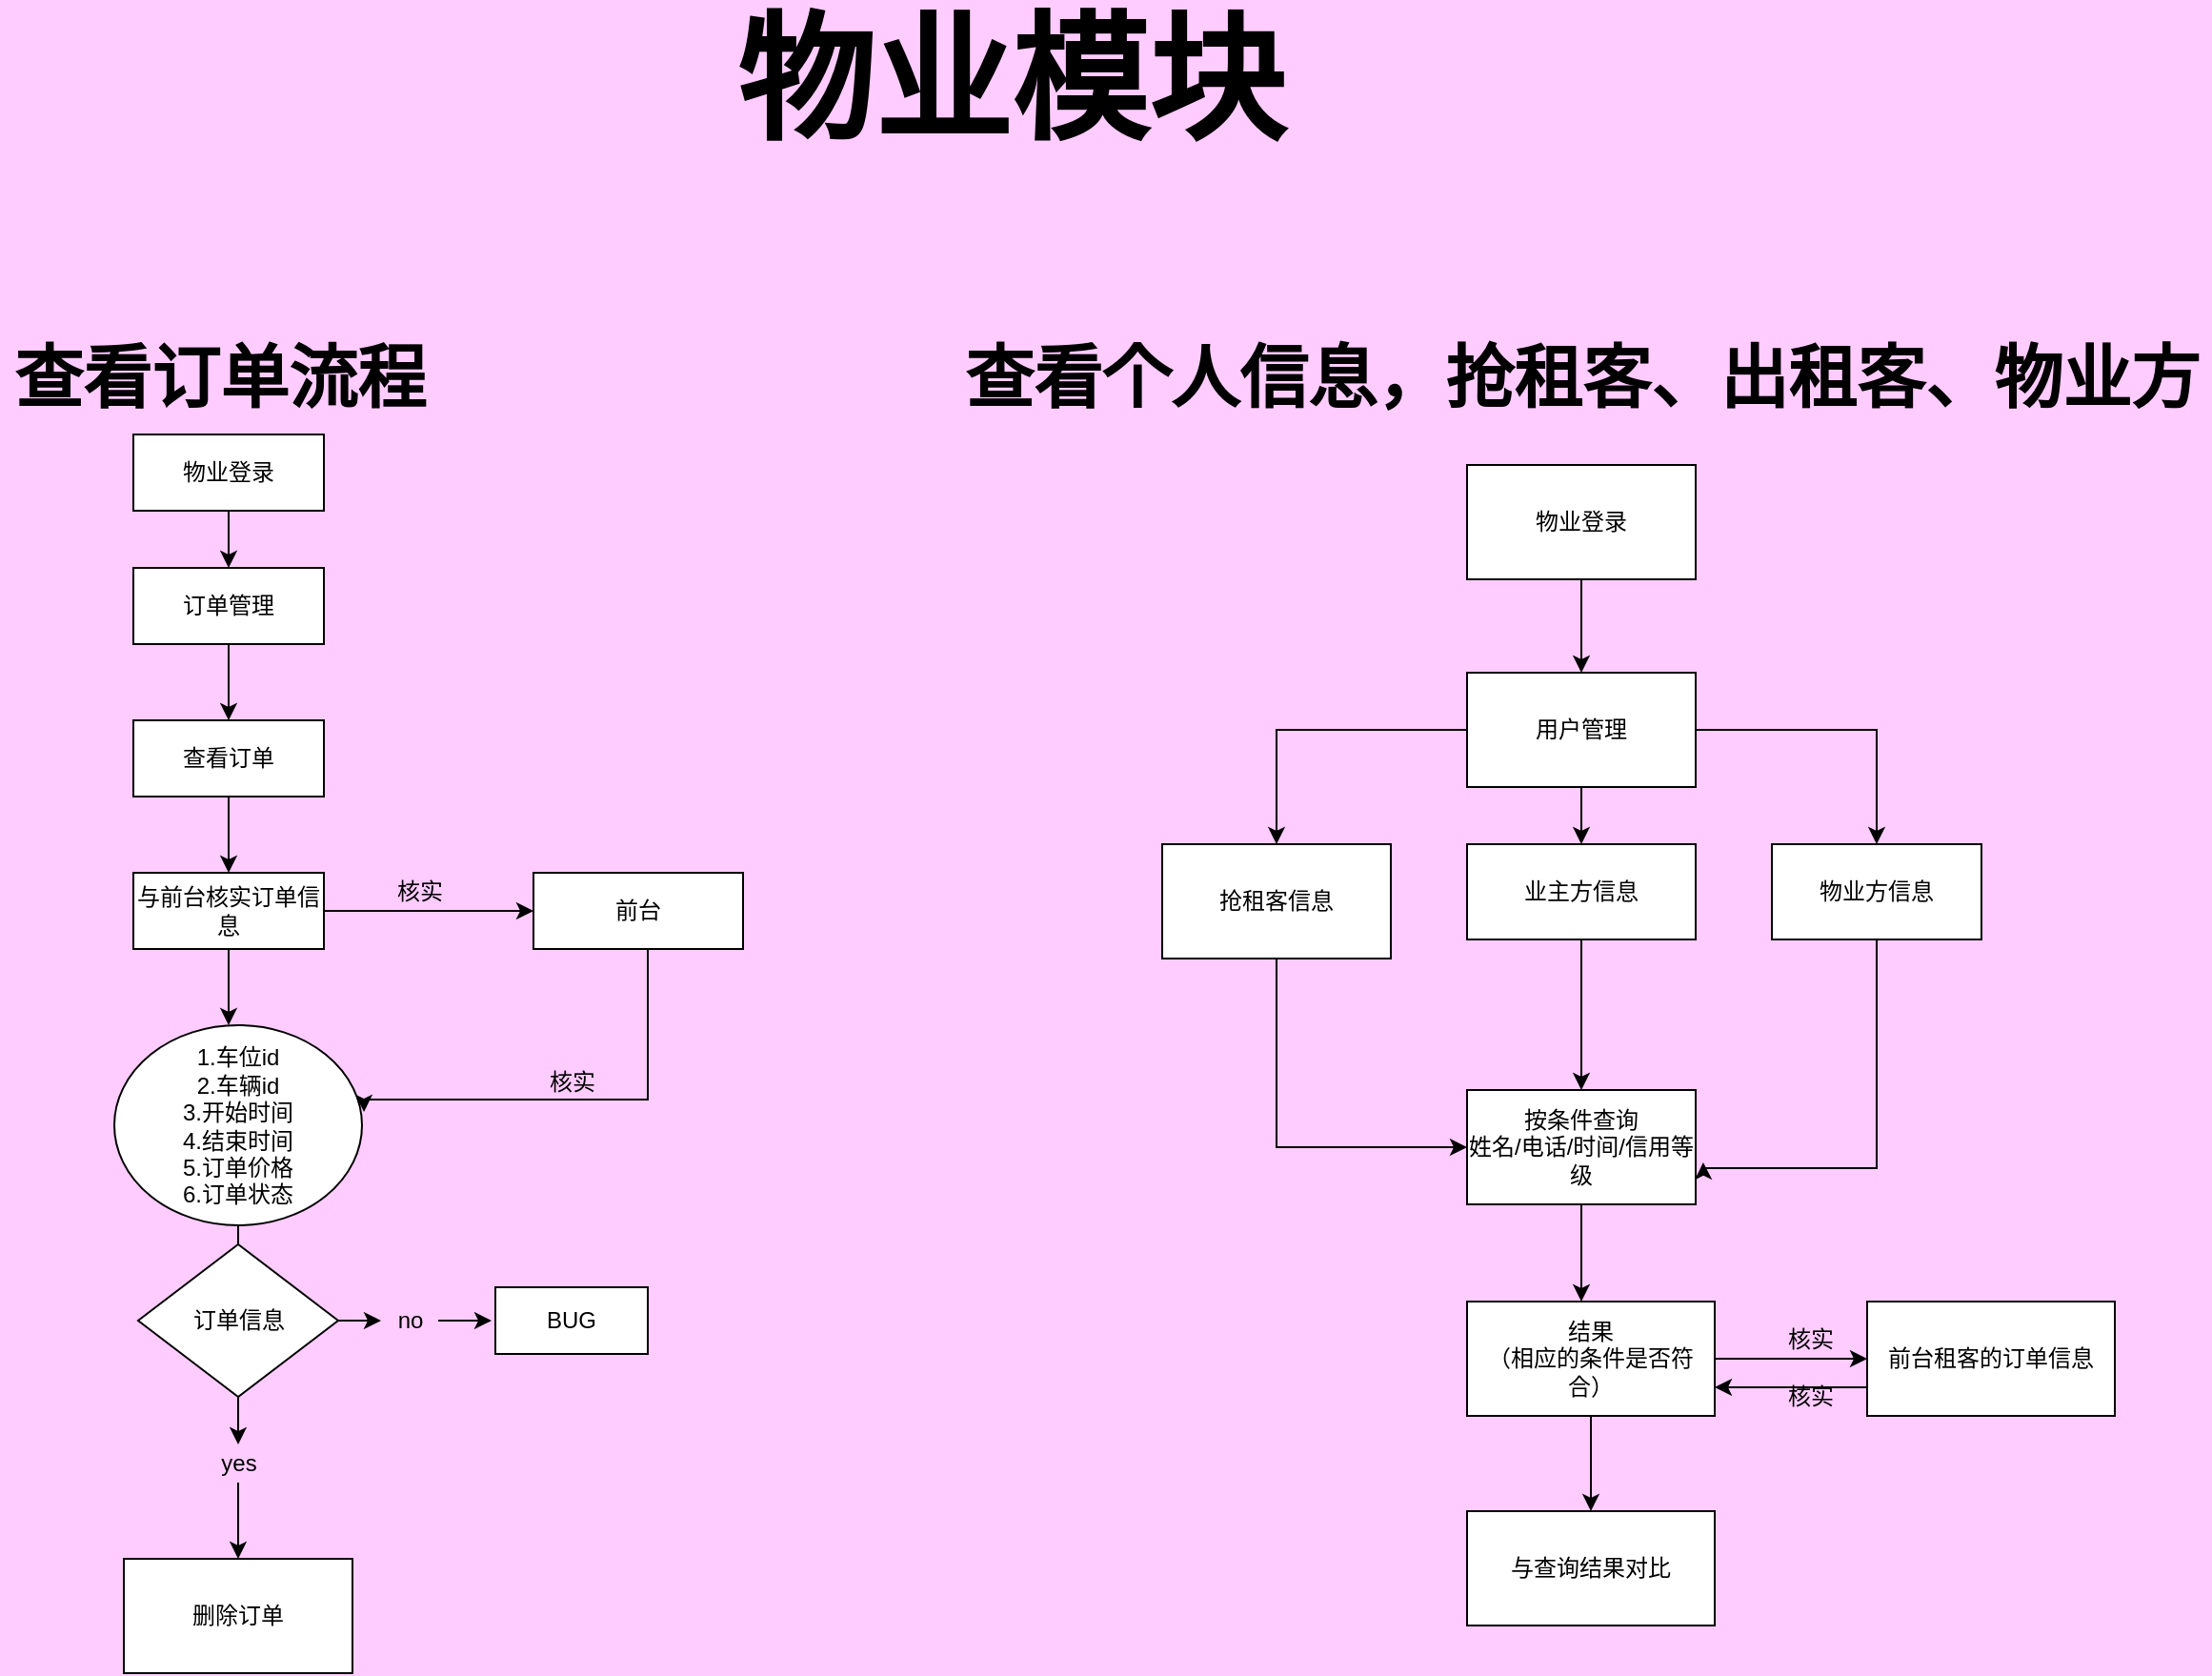 <mxfile version="12.9.3" type="device"><diagram id="C5RBs43oDa-KdzZeNtuy" name="Page-1"><mxGraphModel dx="2377" dy="2041" grid="1" gridSize="10" guides="1" tooltips="1" connect="1" arrows="1" fold="1" page="1" pageScale="1" pageWidth="827" pageHeight="1169" background="#FFCCFF" math="0" shadow="0"><root><mxCell id="WIyWlLk6GJQsqaUBKTNV-0"/><mxCell id="WIyWlLk6GJQsqaUBKTNV-1" parent="WIyWlLk6GJQsqaUBKTNV-0"/><mxCell id="J7sKvCSCAPlLbi7JGkqh-23" value="&lt;font style=&quot;font-size: 72px&quot;&gt;&lt;b&gt;物业模块&lt;/b&gt;&lt;/font&gt;" style="text;html=1;align=center;verticalAlign=middle;resizable=0;points=[];autosize=1;" parent="WIyWlLk6GJQsqaUBKTNV-1" vertex="1"><mxGeometry x="30" y="-160" width="300" height="40" as="geometry"/></mxCell><mxCell id="J7sKvCSCAPlLbi7JGkqh-24" value="&lt;font style=&quot;font-size: 36px&quot;&gt;&lt;b&gt;查看订单流程&lt;/b&gt;&lt;/font&gt;" style="text;html=1;align=center;verticalAlign=middle;resizable=0;points=[];autosize=1;" parent="WIyWlLk6GJQsqaUBKTNV-1" vertex="1"><mxGeometry x="-350" width="230" height="30" as="geometry"/></mxCell><mxCell id="J7sKvCSCAPlLbi7JGkqh-28" value="" style="edgeStyle=orthogonalEdgeStyle;rounded=0;orthogonalLoop=1;jettySize=auto;html=1;" parent="WIyWlLk6GJQsqaUBKTNV-1" source="J7sKvCSCAPlLbi7JGkqh-26" target="J7sKvCSCAPlLbi7JGkqh-27" edge="1"><mxGeometry relative="1" as="geometry"/></mxCell><mxCell id="J7sKvCSCAPlLbi7JGkqh-26" value="物业登录" style="rounded=0;whiteSpace=wrap;html=1;" parent="WIyWlLk6GJQsqaUBKTNV-1" vertex="1"><mxGeometry x="-280" y="45" width="100" height="40" as="geometry"/></mxCell><mxCell id="J7sKvCSCAPlLbi7JGkqh-30" value="" style="edgeStyle=orthogonalEdgeStyle;rounded=0;orthogonalLoop=1;jettySize=auto;html=1;" parent="WIyWlLk6GJQsqaUBKTNV-1" source="J7sKvCSCAPlLbi7JGkqh-27" target="J7sKvCSCAPlLbi7JGkqh-29" edge="1"><mxGeometry relative="1" as="geometry"/></mxCell><mxCell id="J7sKvCSCAPlLbi7JGkqh-27" value="订单管理" style="rounded=0;whiteSpace=wrap;html=1;" parent="WIyWlLk6GJQsqaUBKTNV-1" vertex="1"><mxGeometry x="-280" y="115" width="100" height="40" as="geometry"/></mxCell><mxCell id="J7sKvCSCAPlLbi7JGkqh-32" value="" style="edgeStyle=orthogonalEdgeStyle;rounded=0;orthogonalLoop=1;jettySize=auto;html=1;" parent="WIyWlLk6GJQsqaUBKTNV-1" source="J7sKvCSCAPlLbi7JGkqh-29" target="J7sKvCSCAPlLbi7JGkqh-31" edge="1"><mxGeometry relative="1" as="geometry"/></mxCell><mxCell id="J7sKvCSCAPlLbi7JGkqh-29" value="查看订单" style="rounded=0;whiteSpace=wrap;html=1;" parent="WIyWlLk6GJQsqaUBKTNV-1" vertex="1"><mxGeometry x="-280" y="195" width="100" height="40" as="geometry"/></mxCell><mxCell id="J7sKvCSCAPlLbi7JGkqh-34" value="" style="edgeStyle=orthogonalEdgeStyle;rounded=0;orthogonalLoop=1;jettySize=auto;html=1;" parent="WIyWlLk6GJQsqaUBKTNV-1" source="J7sKvCSCAPlLbi7JGkqh-31" edge="1"><mxGeometry relative="1" as="geometry"><mxPoint x="-230" y="355" as="targetPoint"/></mxGeometry></mxCell><mxCell id="J7sKvCSCAPlLbi7JGkqh-38" style="edgeStyle=orthogonalEdgeStyle;rounded=0;orthogonalLoop=1;jettySize=auto;html=1;entryX=0;entryY=0.5;entryDx=0;entryDy=0;" parent="WIyWlLk6GJQsqaUBKTNV-1" source="J7sKvCSCAPlLbi7JGkqh-31" target="J7sKvCSCAPlLbi7JGkqh-36" edge="1"><mxGeometry relative="1" as="geometry"/></mxCell><mxCell id="J7sKvCSCAPlLbi7JGkqh-31" value="与前台核实订单信息" style="rounded=0;whiteSpace=wrap;html=1;" parent="WIyWlLk6GJQsqaUBKTNV-1" vertex="1"><mxGeometry x="-280" y="275" width="100" height="40" as="geometry"/></mxCell><mxCell id="J7sKvCSCAPlLbi7JGkqh-42" value="" style="edgeStyle=orthogonalEdgeStyle;rounded=0;orthogonalLoop=1;jettySize=auto;html=1;" parent="WIyWlLk6GJQsqaUBKTNV-1" source="J7sKvCSCAPlLbi7JGkqh-35" edge="1"><mxGeometry relative="1" as="geometry"><mxPoint x="-225" y="475" as="targetPoint"/></mxGeometry></mxCell><mxCell id="J7sKvCSCAPlLbi7JGkqh-35" value="&lt;span style=&quot;white-space: normal&quot;&gt;1.车位id&lt;/span&gt;&lt;br style=&quot;white-space: normal&quot;&gt;&lt;span style=&quot;white-space: normal&quot;&gt;2.车辆id&lt;/span&gt;&lt;br style=&quot;white-space: normal&quot;&gt;&lt;span style=&quot;white-space: normal&quot;&gt;3.开始时间&lt;/span&gt;&lt;br style=&quot;white-space: normal&quot;&gt;&lt;span style=&quot;white-space: normal&quot;&gt;4.结束时间&lt;/span&gt;&lt;br style=&quot;white-space: normal&quot;&gt;&lt;span style=&quot;white-space: normal&quot;&gt;5.订单价格&lt;/span&gt;&lt;br style=&quot;white-space: normal&quot;&gt;&lt;span style=&quot;white-space: normal&quot;&gt;6.订单状态&lt;/span&gt;" style="ellipse;whiteSpace=wrap;html=1;" parent="WIyWlLk6GJQsqaUBKTNV-1" vertex="1"><mxGeometry x="-290" y="355" width="130" height="105" as="geometry"/></mxCell><mxCell id="J7sKvCSCAPlLbi7JGkqh-37" style="edgeStyle=orthogonalEdgeStyle;rounded=0;orthogonalLoop=1;jettySize=auto;html=1;entryX=1.008;entryY=0.433;entryDx=0;entryDy=0;entryPerimeter=0;" parent="WIyWlLk6GJQsqaUBKTNV-1" source="J7sKvCSCAPlLbi7JGkqh-36" target="J7sKvCSCAPlLbi7JGkqh-35" edge="1"><mxGeometry relative="1" as="geometry"><Array as="points"><mxPoint x="-10" y="394"/></Array></mxGeometry></mxCell><mxCell id="J7sKvCSCAPlLbi7JGkqh-36" value="前台" style="rounded=0;whiteSpace=wrap;html=1;" parent="WIyWlLk6GJQsqaUBKTNV-1" vertex="1"><mxGeometry x="-70" y="275" width="110" height="40" as="geometry"/></mxCell><mxCell id="J7sKvCSCAPlLbi7JGkqh-39" value="核实" style="text;html=1;align=center;verticalAlign=middle;resizable=0;points=[];autosize=1;" parent="WIyWlLk6GJQsqaUBKTNV-1" vertex="1"><mxGeometry x="-150" y="275" width="40" height="20" as="geometry"/></mxCell><mxCell id="J7sKvCSCAPlLbi7JGkqh-40" value="核实" style="text;html=1;align=center;verticalAlign=middle;resizable=0;points=[];autosize=1;" parent="WIyWlLk6GJQsqaUBKTNV-1" vertex="1"><mxGeometry x="-70" y="375" width="40" height="20" as="geometry"/></mxCell><mxCell id="J7sKvCSCAPlLbi7JGkqh-44" value="" style="edgeStyle=orthogonalEdgeStyle;rounded=0;orthogonalLoop=1;jettySize=auto;html=1;" parent="WIyWlLk6GJQsqaUBKTNV-1" source="J7sKvCSCAPlLbi7JGkqh-46" edge="1"><mxGeometry relative="1" as="geometry"><mxPoint x="-225" y="635" as="targetPoint"/></mxGeometry></mxCell><mxCell id="J7sKvCSCAPlLbi7JGkqh-48" value="" style="edgeStyle=orthogonalEdgeStyle;rounded=0;orthogonalLoop=1;jettySize=auto;html=1;" parent="WIyWlLk6GJQsqaUBKTNV-1" source="J7sKvCSCAPlLbi7JGkqh-50" edge="1"><mxGeometry relative="1" as="geometry"><mxPoint x="-92" y="510" as="targetPoint"/></mxGeometry></mxCell><mxCell id="J7sKvCSCAPlLbi7JGkqh-41" value="订单信息" style="rhombus;whiteSpace=wrap;html=1;" parent="WIyWlLk6GJQsqaUBKTNV-1" vertex="1"><mxGeometry x="-277.5" y="470" width="105" height="80" as="geometry"/></mxCell><mxCell id="J7sKvCSCAPlLbi7JGkqh-45" value="删除订单" style="rounded=0;whiteSpace=wrap;html=1;" parent="WIyWlLk6GJQsqaUBKTNV-1" vertex="1"><mxGeometry x="-285" y="635" width="120" height="60" as="geometry"/></mxCell><mxCell id="J7sKvCSCAPlLbi7JGkqh-49" value="BUG" style="rounded=0;whiteSpace=wrap;html=1;" parent="WIyWlLk6GJQsqaUBKTNV-1" vertex="1"><mxGeometry x="-90" y="492.5" width="80" height="35" as="geometry"/></mxCell><mxCell id="J7sKvCSCAPlLbi7JGkqh-50" value="no" style="text;html=1;align=center;verticalAlign=middle;resizable=0;points=[];autosize=1;" parent="WIyWlLk6GJQsqaUBKTNV-1" vertex="1"><mxGeometry x="-150" y="500" width="30" height="20" as="geometry"/></mxCell><mxCell id="J7sKvCSCAPlLbi7JGkqh-52" value="" style="edgeStyle=orthogonalEdgeStyle;rounded=0;orthogonalLoop=1;jettySize=auto;html=1;" parent="WIyWlLk6GJQsqaUBKTNV-1" source="J7sKvCSCAPlLbi7JGkqh-41" target="J7sKvCSCAPlLbi7JGkqh-50" edge="1"><mxGeometry relative="1" as="geometry"><mxPoint x="-172.5" y="510" as="sourcePoint"/><mxPoint x="-92" y="510" as="targetPoint"/></mxGeometry></mxCell><mxCell id="J7sKvCSCAPlLbi7JGkqh-46" value="yes" style="text;html=1;align=center;verticalAlign=middle;resizable=0;points=[];autosize=1;" parent="WIyWlLk6GJQsqaUBKTNV-1" vertex="1"><mxGeometry x="-240" y="575" width="30" height="20" as="geometry"/></mxCell><mxCell id="J7sKvCSCAPlLbi7JGkqh-53" value="" style="edgeStyle=orthogonalEdgeStyle;rounded=0;orthogonalLoop=1;jettySize=auto;html=1;" parent="WIyWlLk6GJQsqaUBKTNV-1" source="J7sKvCSCAPlLbi7JGkqh-41" target="J7sKvCSCAPlLbi7JGkqh-46" edge="1"><mxGeometry relative="1" as="geometry"><mxPoint x="-225" y="550" as="sourcePoint"/><mxPoint x="-225" y="635" as="targetPoint"/></mxGeometry></mxCell><mxCell id="J7sKvCSCAPlLbi7JGkqh-83" value="&lt;span style=&quot;color: rgba(0 , 0 , 0 , 0) ; font-family: monospace ; font-size: 0px&quot;&gt;%3CmxGraphModel%3E%3Croot%3E%3CmxCell%20id%3D%220%22%2F%3E%3CmxCell%20id%3D%221%22%20parent%3D%220%22%2F%3E%3CmxCell%20id%3D%222%22%20value%3D%22%E6%9F%A5%E7%9C%8B%E8%AE%A2%E5%8D%95%E6%B5%81%E7%A8%8B%22%20style%3D%22text%3Bhtml%3D1%3Balign%3Dcenter%3BverticalAlign%3Dmiddle%3Bresizable%3D0%3Bpoints%3D%5B%5D%3Bautosize%3D1%3B%22%20vertex%3D%221%22%20parent%3D%221%22%3E%3CmxGeometry%20x%3D%22-190%22%20y%3D%2250%22%20width%3D%2290%22%20height%3D%2220%22%20as%3D%22geometry%22%2F%3E%3C%2FmxCell%3E%3CmxCell%20id%3D%223%22%20value%3D%22%E7%89%A9%E4%B8%9A%E7%99%BB%E5%BD%95%22%20style%3D%22rounded%3D0%3BwhiteSpace%3Dwrap%3Bhtml%3D1%3B%22%20vertex%3D%221%22%20parent%3D%221%22%3E%3CmxGeometry%20x%3D%22-190%22%20y%3D%2290%22%20width%3D%22100%22%20height%3D%2240%22%20as%3D%22geometry%22%2F%3E%3C%2FmxCell%3E%3CmxCell%20id%3D%224%22%20value%3D%22%E8%AE%A2%E5%8D%95%E7%AE%A1%E7%90%86%22%20style%3D%22rounded%3D0%3BwhiteSpace%3Dwrap%3Bhtml%3D1%3B%22%20vertex%3D%221%22%20parent%3D%221%22%3E%3CmxGeometry%20x%3D%22-190%22%20y%3D%22160%22%20width%3D%22100%22%20height%3D%2240%22%20as%3D%22geometry%22%2F%3E%3C%2FmxCell%3E%3CmxCell%20id%3D%225%22%20value%3D%22%E6%9F%A5%E7%9C%8B%E8%AE%A2%E5%8D%95%22%20style%3D%22rounded%3D0%3BwhiteSpace%3Dwrap%3Bhtml%3D1%3B%22%20vertex%3D%221%22%20parent%3D%221%22%3E%3CmxGeometry%20x%3D%22-190%22%20y%3D%22240%22%20width%3D%22100%22%20height%3D%2240%22%20as%3D%22geometry%22%2F%3E%3C%2FmxCell%3E%3CmxCell%20id%3D%226%22%20value%3D%22%E4%B8%8E%E5%89%8D%E5%8F%B0%E6%A0%B8%E5%AE%9E%E8%AE%A2%E5%8D%95%E4%BF%A1%E6%81%AF%22%20style%3D%22rounded%3D0%3BwhiteSpace%3Dwrap%3Bhtml%3D1%3B%22%20vertex%3D%221%22%20parent%3D%221%22%3E%3CmxGeometry%20x%3D%22-190%22%20y%3D%22320%22%20width%3D%22100%22%20height%3D%2240%22%20as%3D%22geometry%22%2F%3E%3C%2FmxCell%3E%3CmxCell%20id%3D%227%22%20value%3D%22%E5%89%8D%E5%8F%B0%22%20style%3D%22rounded%3D0%3BwhiteSpace%3Dwrap%3Bhtml%3D1%3B%22%20vertex%3D%221%22%20parent%3D%221%22%3E%3CmxGeometry%20x%3D%2280%22%20width%3D%22110%22%20height%3D%2240%22%20as%3D%22geometry%22%2F%3E%3C%2FmxCell%3E%3C%2Froot%3E%3C%2FmxGraphModel%3E&lt;/span&gt;" style="text;html=1;align=center;verticalAlign=middle;resizable=0;points=[];autosize=1;" parent="WIyWlLk6GJQsqaUBKTNV-1" vertex="1"><mxGeometry x="525" y="61" width="20" height="20" as="geometry"/></mxCell><mxCell id="J7sKvCSCAPlLbi7JGkqh-84" value="&lt;font style=&quot;font-size: 36px&quot;&gt;&lt;b&gt;查看个人信息，抢租客、出租客、物业方&lt;/b&gt;&lt;/font&gt;" style="text;html=1;align=center;verticalAlign=middle;resizable=0;points=[];autosize=1;" parent="WIyWlLk6GJQsqaUBKTNV-1" vertex="1"><mxGeometry x="150" width="660" height="30" as="geometry"/></mxCell><mxCell id="J7sKvCSCAPlLbi7JGkqh-85" value="" style="edgeStyle=orthogonalEdgeStyle;rounded=0;orthogonalLoop=1;jettySize=auto;html=1;" parent="WIyWlLk6GJQsqaUBKTNV-1" source="J7sKvCSCAPlLbi7JGkqh-86" target="J7sKvCSCAPlLbi7JGkqh-90" edge="1"><mxGeometry relative="1" as="geometry"/></mxCell><mxCell id="J7sKvCSCAPlLbi7JGkqh-86" value="物业登录" style="rounded=0;whiteSpace=wrap;html=1;" parent="WIyWlLk6GJQsqaUBKTNV-1" vertex="1"><mxGeometry x="420" y="61" width="120" height="60" as="geometry"/></mxCell><mxCell id="J7sKvCSCAPlLbi7JGkqh-87" value="" style="edgeStyle=orthogonalEdgeStyle;rounded=0;orthogonalLoop=1;jettySize=auto;html=1;" parent="WIyWlLk6GJQsqaUBKTNV-1" source="J7sKvCSCAPlLbi7JGkqh-90" target="J7sKvCSCAPlLbi7JGkqh-96" edge="1"><mxGeometry relative="1" as="geometry"/></mxCell><mxCell id="J7sKvCSCAPlLbi7JGkqh-88" value="" style="edgeStyle=orthogonalEdgeStyle;rounded=0;orthogonalLoop=1;jettySize=auto;html=1;" parent="WIyWlLk6GJQsqaUBKTNV-1" source="J7sKvCSCAPlLbi7JGkqh-90" target="J7sKvCSCAPlLbi7JGkqh-94" edge="1"><mxGeometry relative="1" as="geometry"/></mxCell><mxCell id="J7sKvCSCAPlLbi7JGkqh-89" value="" style="edgeStyle=orthogonalEdgeStyle;rounded=0;orthogonalLoop=1;jettySize=auto;html=1;" parent="WIyWlLk6GJQsqaUBKTNV-1" source="J7sKvCSCAPlLbi7JGkqh-90" target="J7sKvCSCAPlLbi7JGkqh-92" edge="1"><mxGeometry relative="1" as="geometry"/></mxCell><mxCell id="J7sKvCSCAPlLbi7JGkqh-90" value="用户管理" style="rounded=0;whiteSpace=wrap;html=1;" parent="WIyWlLk6GJQsqaUBKTNV-1" vertex="1"><mxGeometry x="420" y="170" width="120" height="60" as="geometry"/></mxCell><mxCell id="J7sKvCSCAPlLbi7JGkqh-91" style="edgeStyle=orthogonalEdgeStyle;rounded=0;orthogonalLoop=1;jettySize=auto;html=1;entryX=0;entryY=0.5;entryDx=0;entryDy=0;" parent="WIyWlLk6GJQsqaUBKTNV-1" source="J7sKvCSCAPlLbi7JGkqh-92" target="J7sKvCSCAPlLbi7JGkqh-98" edge="1"><mxGeometry relative="1" as="geometry"><Array as="points"><mxPoint x="320" y="419"/></Array></mxGeometry></mxCell><mxCell id="J7sKvCSCAPlLbi7JGkqh-92" value="抢租客信息" style="rounded=0;whiteSpace=wrap;html=1;" parent="WIyWlLk6GJQsqaUBKTNV-1" vertex="1"><mxGeometry x="260" y="260" width="120" height="60" as="geometry"/></mxCell><mxCell id="J7sKvCSCAPlLbi7JGkqh-93" style="edgeStyle=orthogonalEdgeStyle;rounded=0;orthogonalLoop=1;jettySize=auto;html=1;entryX=0.5;entryY=0;entryDx=0;entryDy=0;" parent="WIyWlLk6GJQsqaUBKTNV-1" source="J7sKvCSCAPlLbi7JGkqh-94" target="J7sKvCSCAPlLbi7JGkqh-98" edge="1"><mxGeometry relative="1" as="geometry"/></mxCell><mxCell id="J7sKvCSCAPlLbi7JGkqh-94" value="业主方信息" style="rounded=0;whiteSpace=wrap;html=1;" parent="WIyWlLk6GJQsqaUBKTNV-1" vertex="1"><mxGeometry x="420" y="260" width="120" height="50" as="geometry"/></mxCell><mxCell id="J7sKvCSCAPlLbi7JGkqh-95" style="edgeStyle=orthogonalEdgeStyle;rounded=0;orthogonalLoop=1;jettySize=auto;html=1;entryX=1.033;entryY=0.633;entryDx=0;entryDy=0;entryPerimeter=0;" parent="WIyWlLk6GJQsqaUBKTNV-1" source="J7sKvCSCAPlLbi7JGkqh-96" target="J7sKvCSCAPlLbi7JGkqh-98" edge="1"><mxGeometry relative="1" as="geometry"><mxPoint x="570" y="430" as="targetPoint"/><Array as="points"><mxPoint x="635" y="430"/><mxPoint x="544" y="430"/></Array></mxGeometry></mxCell><mxCell id="J7sKvCSCAPlLbi7JGkqh-96" value="物业方信息" style="rounded=0;whiteSpace=wrap;html=1;" parent="WIyWlLk6GJQsqaUBKTNV-1" vertex="1"><mxGeometry x="580" y="260" width="110" height="50" as="geometry"/></mxCell><mxCell id="J7sKvCSCAPlLbi7JGkqh-97" value="" style="edgeStyle=orthogonalEdgeStyle;rounded=0;orthogonalLoop=1;jettySize=auto;html=1;" parent="WIyWlLk6GJQsqaUBKTNV-1" source="J7sKvCSCAPlLbi7JGkqh-98" edge="1"><mxGeometry relative="1" as="geometry"><mxPoint x="480" y="500" as="targetPoint"/></mxGeometry></mxCell><mxCell id="J7sKvCSCAPlLbi7JGkqh-98" value="按条件查询&lt;br&gt;姓名/电话/时间/信用等级" style="rounded=0;whiteSpace=wrap;html=1;" parent="WIyWlLk6GJQsqaUBKTNV-1" vertex="1"><mxGeometry x="420" y="389" width="120" height="60" as="geometry"/></mxCell><mxCell id="J7sKvCSCAPlLbi7JGkqh-99" value="" style="edgeStyle=orthogonalEdgeStyle;rounded=0;orthogonalLoop=1;jettySize=auto;html=1;" parent="WIyWlLk6GJQsqaUBKTNV-1" source="J7sKvCSCAPlLbi7JGkqh-101" target="J7sKvCSCAPlLbi7JGkqh-104" edge="1"><mxGeometry relative="1" as="geometry"/></mxCell><mxCell id="J7sKvCSCAPlLbi7JGkqh-100" value="" style="edgeStyle=orthogonalEdgeStyle;rounded=0;orthogonalLoop=1;jettySize=auto;html=1;" parent="WIyWlLk6GJQsqaUBKTNV-1" source="J7sKvCSCAPlLbi7JGkqh-101" target="J7sKvCSCAPlLbi7JGkqh-103" edge="1"><mxGeometry relative="1" as="geometry"/></mxCell><mxCell id="J7sKvCSCAPlLbi7JGkqh-101" value="&lt;span style=&quot;white-space: normal&quot;&gt;结果&lt;/span&gt;&lt;br style=&quot;white-space: normal&quot;&gt;&lt;span style=&quot;white-space: normal&quot;&gt;（相应的条件是否符合&lt;/span&gt;&lt;span style=&quot;white-space: normal&quot;&gt;）&lt;/span&gt;" style="rounded=0;whiteSpace=wrap;html=1;" parent="WIyWlLk6GJQsqaUBKTNV-1" vertex="1"><mxGeometry x="420" y="500" width="130" height="60" as="geometry"/></mxCell><mxCell id="J7sKvCSCAPlLbi7JGkqh-102" style="edgeStyle=orthogonalEdgeStyle;rounded=0;orthogonalLoop=1;jettySize=auto;html=1;exitX=0;exitY=0.75;exitDx=0;exitDy=0;entryX=1;entryY=0.75;entryDx=0;entryDy=0;" parent="WIyWlLk6GJQsqaUBKTNV-1" source="J7sKvCSCAPlLbi7JGkqh-103" target="J7sKvCSCAPlLbi7JGkqh-101" edge="1"><mxGeometry relative="1" as="geometry"/></mxCell><mxCell id="J7sKvCSCAPlLbi7JGkqh-103" value="前台租客的订单信息" style="rounded=0;whiteSpace=wrap;html=1;" parent="WIyWlLk6GJQsqaUBKTNV-1" vertex="1"><mxGeometry x="630" y="500" width="130" height="60" as="geometry"/></mxCell><mxCell id="J7sKvCSCAPlLbi7JGkqh-104" value="与查询结果对比" style="rounded=0;whiteSpace=wrap;html=1;" parent="WIyWlLk6GJQsqaUBKTNV-1" vertex="1"><mxGeometry x="420" y="610" width="130" height="60" as="geometry"/></mxCell><mxCell id="J7sKvCSCAPlLbi7JGkqh-105" value="核实" style="text;html=1;align=center;verticalAlign=middle;resizable=0;points=[];autosize=1;" parent="WIyWlLk6GJQsqaUBKTNV-1" vertex="1"><mxGeometry x="580" y="510" width="40" height="20" as="geometry"/></mxCell><mxCell id="J7sKvCSCAPlLbi7JGkqh-106" value="核实" style="text;html=1;align=center;verticalAlign=middle;resizable=0;points=[];autosize=1;" parent="WIyWlLk6GJQsqaUBKTNV-1" vertex="1"><mxGeometry x="580" y="540" width="40" height="20" as="geometry"/></mxCell><mxCell id="J7sKvCSCAPlLbi7JGkqh-107" value="&lt;span style=&quot;color: rgba(0 , 0 , 0 , 0) ; font-family: monospace ; font-size: 0px&quot;&gt;%3CmxGraphModel%3E%3Croot%3E%3CmxCell%20id%3D%220%22%2F%3E%3CmxCell%20id%3D%221%22%20parent%3D%220%22%2F%3E%3CmxCell%20id%3D%222%22%20value%3D%22%26lt%3Bspan%20style%3D%26quot%3Bcolor%3A%20rgba(0%20%2C%200%20%2C%200%20%2C%200)%20%3B%20font-family%3A%20monospace%20%3B%20font-size%3A%200px%26quot%3B%26gt%3B%253CmxGraphModel%253E%253Croot%253E%253CmxCell%2520id%253D%25220%2522%252F%253E%253CmxCell%2520id%253D%25221%2522%2520parent%253D%25220%2522%252F%253E%253CmxCell%2520id%253D%25222%2522%2520value%253D%2522%25E6%259F%25A5%25E7%259C%258B%25E8%25AE%25A2%25E5%258D%2595%25E6%25B5%2581%25E7%25A8%258B%2522%2520style%253D%2522text%253Bhtml%253D1%253Balign%253Dcenter%253BverticalAlign%253Dmiddle%253Bresizable%253D0%253Bpoints%253D%255B%255D%253Bautosize%253D1%253B%2522%2520vertex%253D%25221%2522%2520parent%253D%25221%2522%253E%253CmxGeometry%2520x%253D%2522-190%2522%2520y%253D%252250%2522%2520width%253D%252290%2522%2520height%253D%252220%2522%2520as%253D%2522geometry%2522%252F%253E%253C%252FmxCell%253E%253CmxCell%2520id%253D%25223%2522%2520value%253D%2522%25E7%2589%25A9%25E4%25B8%259A%25E7%2599%25BB%25E5%25BD%2595%2522%2520style%253D%2522rounded%253D0%253BwhiteSpace%253Dwrap%253Bhtml%253D1%253B%2522%2520vertex%253D%25221%2522%2520parent%253D%25221%2522%253E%253CmxGeometry%2520x%253D%2522-190%2522%2520y%253D%252290%2522%2520width%253D%2522100%2522%2520height%253D%252240%2522%2520as%253D%2522geometry%2522%252F%253E%253C%252FmxCell%253E%253CmxCell%2520id%253D%25224%2522%2520value%253D%2522%25E8%25AE%25A2%25E5%258D%2595%25E7%25AE%25A1%25E7%2590%2586%2522%2520style%253D%2522rounded%253D0%253BwhiteSpace%253Dwrap%253Bhtml%253D1%253B%2522%2520vertex%253D%25221%2522%2520parent%253D%25221%2522%253E%253CmxGeometry%2520x%253D%2522-190%2522%2520y%253D%2522160%2522%2520width%253D%2522100%2522%2520height%253D%252240%2522%2520as%253D%2522geometry%2522%252F%253E%253C%252FmxCell%253E%253CmxCell%2520id%253D%25225%2522%2520value%253D%2522%25E6%259F%25A5%25E7%259C%258B%25E8%25AE%25A2%25E5%258D%2595%2522%2520style%253D%2522rounded%253D0%253BwhiteSpace%253Dwrap%253Bhtml%253D1%253B%2522%2520vertex%253D%25221%2522%2520parent%253D%25221%2522%253E%253CmxGeometry%2520x%253D%2522-190%2522%2520y%253D%2522240%2522%2520width%253D%2522100%2522%2520height%253D%252240%2522%2520as%253D%2522geometry%2522%252F%253E%253C%252FmxCell%253E%253CmxCell%2520id%253D%25226%2522%2520value%253D%2522%25E4%25B8%258E%25E5%2589%258D%25E5%258F%25B0%25E6%25A0%25B8%25E5%25AE%259E%25E8%25AE%25A2%25E5%258D%2595%25E4%25BF%25A1%25E6%2581%25AF%2522%2520style%253D%2522rounded%253D0%253BwhiteSpace%253Dwrap%253Bhtml%253D1%253B%2522%2520vertex%253D%25221%2522%2520parent%253D%25221%2522%253E%253CmxGeometry%2520x%253D%2522-190%2522%2520y%253D%2522320%2522%2520width%253D%2522100%2522%2520height%253D%252240%2522%2520as%253D%2522geometry%2522%252F%253E%253C%252FmxCell%253E%253CmxCell%2520id%253D%25227%2522%2520value%253D%2522%25E5%2589%258D%25E5%258F%25B0%2522%2520style%253D%2522rounded%253D0%253BwhiteSpace%253Dwrap%253Bhtml%253D1%253B%2522%2520vertex%253D%25221%2522%2520parent%253D%25221%2522%253E%253CmxGeometry%2520x%253D%252280%2522%2520width%253D%2522110%2522%2520height%253D%252240%2522%2520as%253D%2522geometry%2522%252F%253E%253C%252FmxCell%253E%253C%252Froot%253E%253C%252FmxGraphModel%253E%26lt%3B%2Fspan%26gt%3B%22%20style%3D%22text%3Bhtml%3D1%3Balign%3Dcenter%3BverticalAlign%3Dmiddle%3Bresizable%3D0%3Bpoints%3D%5B%5D%3Bautosize%3D1%3B%22%20vertex%3D%221%22%20parent%3D%221%22%3E%3CmxGeometry%20x%3D%22-155%22%20y%3D%22841%22%20width%3D%2220%22%20height%3D%2220%22%20as%3D%22geometry%22%2F%3E%3C%2FmxCell%3E%3CmxCell%20id%3D%223%22%20value%3D%22%E6%9F%A5%E7%9C%8B%E4%B8%AA%E4%BA%BA%E4%BF%A1%E6%81%AF%EF%BC%8C%E6%8A%A2%E7%A7%9F%E5%AE%A2%E3%80%81%E5%87%BA%E7%A7%9F%E5%AE%A2%E3%80%81%E7%89%A9%E4%B8%9A%E6%96%B9%22%20style%3D%22text%3Bhtml%3D1%3Balign%3Dcenter%3BverticalAlign%3Dmiddle%3Bresizable%3D0%3Bpoints%3D%5B%5D%3Bautosize%3D1%3B%22%20vertex%3D%221%22%20parent%3D%221%22%3E%3CmxGeometry%20x%3D%22-260%22%20y%3D%22790%22%20width%3D%22230%22%20height%3D%2220%22%20as%3D%22geometry%22%2F%3E%3C%2FmxCell%3E%3CmxCell%20id%3D%224%22%20value%3D%22%22%20style%3D%22edgeStyle%3DorthogonalEdgeStyle%3Brounded%3D0%3BorthogonalLoop%3D1%3BjettySize%3Dauto%3Bhtml%3D1%3B%22%20edge%3D%221%22%20source%3D%225%22%20target%3D%229%22%20parent%3D%221%22%3E%3CmxGeometry%20relative%3D%221%22%20as%3D%22geometry%22%2F%3E%3C%2FmxCell%3E%3CmxCell%20id%3D%225%22%20value%3D%22%E7%89%A9%E4%B8%9A%E7%99%BB%E5%BD%95%22%20style%3D%22rounded%3D0%3BwhiteSpace%3Dwrap%3Bhtml%3D1%3B%22%20vertex%3D%221%22%20parent%3D%221%22%3E%3CmxGeometry%20x%3D%22-260%22%20y%3D%22841%22%20width%3D%22120%22%20height%3D%2260%22%20as%3D%22geometry%22%2F%3E%3C%2FmxCell%3E%3CmxCell%20id%3D%226%22%20value%3D%22%22%20style%3D%22edgeStyle%3DorthogonalEdgeStyle%3Brounded%3D0%3BorthogonalLoop%3D1%3BjettySize%3Dauto%3Bhtml%3D1%3B%22%20edge%3D%221%22%20source%3D%229%22%20target%3D%2215%22%20parent%3D%221%22%3E%3CmxGeometry%20relative%3D%221%22%20as%3D%22geometry%22%2F%3E%3C%2FmxCell%3E%3CmxCell%20id%3D%227%22%20value%3D%22%22%20style%3D%22edgeStyle%3DorthogonalEdgeStyle%3Brounded%3D0%3BorthogonalLoop%3D1%3BjettySize%3Dauto%3Bhtml%3D1%3B%22%20edge%3D%221%22%20source%3D%229%22%20target%3D%2213%22%20parent%3D%221%22%3E%3CmxGeometry%20relative%3D%221%22%20as%3D%22geometry%22%2F%3E%3C%2FmxCell%3E%3CmxCell%20id%3D%228%22%20value%3D%22%22%20style%3D%22edgeStyle%3DorthogonalEdgeStyle%3Brounded%3D0%3BorthogonalLoop%3D1%3BjettySize%3Dauto%3Bhtml%3D1%3B%22%20edge%3D%221%22%20source%3D%229%22%20target%3D%2211%22%20parent%3D%221%22%3E%3CmxGeometry%20relative%3D%221%22%20as%3D%22geometry%22%2F%3E%3C%2FmxCell%3E%3CmxCell%20id%3D%229%22%20value%3D%22%E7%94%A8%E6%88%B7%E7%AE%A1%E7%90%86%22%20style%3D%22rounded%3D0%3BwhiteSpace%3Dwrap%3Bhtml%3D1%3B%22%20vertex%3D%221%22%20parent%3D%221%22%3E%3CmxGeometry%20x%3D%22-260%22%20y%3D%22950%22%20width%3D%22120%22%20height%3D%2260%22%20as%3D%22geometry%22%2F%3E%3C%2FmxCell%3E%3CmxCell%20id%3D%2210%22%20style%3D%22edgeStyle%3DorthogonalEdgeStyle%3Brounded%3D0%3BorthogonalLoop%3D1%3BjettySize%3Dauto%3Bhtml%3D1%3BentryX%3D0%3BentryY%3D0.5%3BentryDx%3D0%3BentryDy%3D0%3B%22%20edge%3D%221%22%20source%3D%2211%22%20target%3D%2217%22%20parent%3D%221%22%3E%3CmxGeometry%20relative%3D%221%22%20as%3D%22geometry%22%3E%3CArray%20as%3D%22points%22%3E%3CmxPoint%20x%3D%22-360%22%20y%3D%221199%22%2F%3E%3C%2FArray%3E%3C%2FmxGeometry%3E%3C%2FmxCell%3E%3CmxCell%20id%3D%2211%22%20value%3D%22%E6%8A%A2%E7%A7%9F%E5%AE%A2%E4%BF%A1%E6%81%AF%22%20style%3D%22rounded%3D0%3BwhiteSpace%3Dwrap%3Bhtml%3D1%3B%22%20vertex%3D%221%22%20parent%3D%221%22%3E%3CmxGeometry%20x%3D%22-420%22%20y%3D%221040%22%20width%3D%22120%22%20height%3D%2260%22%20as%3D%22geometry%22%2F%3E%3C%2FmxCell%3E%3CmxCell%20id%3D%2212%22%20style%3D%22edgeStyle%3DorthogonalEdgeStyle%3Brounded%3D0%3BorthogonalLoop%3D1%3BjettySize%3Dauto%3Bhtml%3D1%3BentryX%3D0.5%3BentryY%3D0%3BentryDx%3D0%3BentryDy%3D0%3B%22%20edge%3D%221%22%20source%3D%2213%22%20target%3D%2217%22%20parent%3D%221%22%3E%3CmxGeometry%20relative%3D%221%22%20as%3D%22geometry%22%2F%3E%3C%2FmxCell%3E%3CmxCell%20id%3D%2213%22%20value%3D%22%E4%B8%9A%E4%B8%BB%E6%96%B9%E4%BF%A1%E6%81%AF%22%20style%3D%22rounded%3D0%3BwhiteSpace%3Dwrap%3Bhtml%3D1%3B%22%20vertex%3D%221%22%20parent%3D%221%22%3E%3CmxGeometry%20x%3D%22-260%22%20y%3D%221040%22%20width%3D%22120%22%20height%3D%2250%22%20as%3D%22geometry%22%2F%3E%3C%2FmxCell%3E%3CmxCell%20id%3D%2214%22%20style%3D%22edgeStyle%3DorthogonalEdgeStyle%3Brounded%3D0%3BorthogonalLoop%3D1%3BjettySize%3Dauto%3Bhtml%3D1%3BentryX%3D1.033%3BentryY%3D0.633%3BentryDx%3D0%3BentryDy%3D0%3BentryPerimeter%3D0%3B%22%20edge%3D%221%22%20source%3D%2215%22%20target%3D%2217%22%20parent%3D%221%22%3E%3CmxGeometry%20relative%3D%221%22%20as%3D%22geometry%22%3E%3CmxPoint%20x%3D%22-110%22%20y%3D%221210%22%20as%3D%22targetPoint%22%2F%3E%3CArray%20as%3D%22points%22%3E%3CmxPoint%20x%3D%22-45%22%20y%3D%221210%22%2F%3E%3CmxPoint%20x%3D%22-136%22%20y%3D%221210%22%2F%3E%3C%2FArray%3E%3C%2FmxGeometry%3E%3C%2FmxCell%3E%3CmxCell%20id%3D%2215%22%20value%3D%22%E7%89%A9%E4%B8%9A%E6%96%B9%E4%BF%A1%E6%81%AF%22%20style%3D%22rounded%3D0%3BwhiteSpace%3Dwrap%3Bhtml%3D1%3B%22%20vertex%3D%221%22%20parent%3D%221%22%3E%3CmxGeometry%20x%3D%22-100%22%20y%3D%221040%22%20width%3D%22110%22%20height%3D%2250%22%20as%3D%22geometry%22%2F%3E%3C%2FmxCell%3E%3CmxCell%20id%3D%2216%22%20value%3D%22%22%20style%3D%22edgeStyle%3DorthogonalEdgeStyle%3Brounded%3D0%3BorthogonalLoop%3D1%3BjettySize%3Dauto%3Bhtml%3D1%3B%22%20edge%3D%221%22%20source%3D%2217%22%20parent%3D%221%22%3E%3CmxGeometry%20relative%3D%221%22%20as%3D%22geometry%22%3E%3CmxPoint%20x%3D%22-200%22%20y%3D%221280%22%20as%3D%22targetPoint%22%2F%3E%3C%2FmxGeometry%3E%3C%2FmxCell%3E%3CmxCell%20id%3D%2217%22%20value%3D%22%E6%8C%89%E6%9D%A1%E4%BB%B6%E6%9F%A5%E8%AF%A2%26lt%3Bbr%26gt%3B%E5%A7%93%E5%90%8D%2F%E7%94%B5%E8%AF%9D%2F%E6%97%B6%E9%97%B4%2F%E4%BF%A1%E7%94%A8%E7%AD%89%E7%BA%A7%22%20style%3D%22rounded%3D0%3BwhiteSpace%3Dwrap%3Bhtml%3D1%3B%22%20vertex%3D%221%22%20parent%3D%221%22%3E%3CmxGeometry%20x%3D%22-260%22%20y%3D%221169%22%20width%3D%22120%22%20height%3D%2260%22%20as%3D%22geometry%22%2F%3E%3C%2FmxCell%3E%3CmxCell%20id%3D%2218%22%20value%3D%22%22%20style%3D%22edgeStyle%3DorthogonalEdgeStyle%3Brounded%3D0%3BorthogonalLoop%3D1%3BjettySize%3Dauto%3Bhtml%3D1%3B%22%20edge%3D%221%22%20source%3D%2220%22%20target%3D%2223%22%20parent%3D%221%22%3E%3CmxGeometry%20relative%3D%221%22%20as%3D%22geometry%22%2F%3E%3C%2FmxCell%3E%3CmxCell%20id%3D%2219%22%20value%3D%22%22%20style%3D%22edgeStyle%3DorthogonalEdgeStyle%3Brounded%3D0%3BorthogonalLoop%3D1%3BjettySize%3Dauto%3Bhtml%3D1%3B%22%20edge%3D%221%22%20source%3D%2220%22%20target%3D%2222%22%20parent%3D%221%22%3E%3CmxGeometry%20relative%3D%221%22%20as%3D%22geometry%22%2F%3E%3C%2FmxCell%3E%3CmxCell%20id%3D%2220%22%20value%3D%22%26lt%3Bspan%20style%3D%26quot%3Bwhite-space%3A%20normal%26quot%3B%26gt%3B%E7%BB%93%E6%9E%9C%26lt%3B%2Fspan%26gt%3B%26lt%3Bbr%20style%3D%26quot%3Bwhite-space%3A%20normal%26quot%3B%26gt%3B%26lt%3Bspan%20style%3D%26quot%3Bwhite-space%3A%20normal%26quot%3B%26gt%3B%EF%BC%88%E7%9B%B8%E5%BA%94%E7%9A%84%E6%9D%A1%E4%BB%B6%E6%98%AF%E5%90%A6%E7%AC%A6%E5%90%88%26lt%3B%2Fspan%26gt%3B%26lt%3Bspan%20style%3D%26quot%3Bwhite-space%3A%20normal%26quot%3B%26gt%3B%EF%BC%89%26lt%3B%2Fspan%26gt%3B%22%20style%3D%22rounded%3D0%3BwhiteSpace%3Dwrap%3Bhtml%3D1%3B%22%20vertex%3D%221%22%20parent%3D%221%22%3E%3CmxGeometry%20x%3D%22-260%22%20y%3D%221280%22%20width%3D%22130%22%20height%3D%2260%22%20as%3D%22geometry%22%2F%3E%3C%2FmxCell%3E%3CmxCell%20id%3D%2221%22%20style%3D%22edgeStyle%3DorthogonalEdgeStyle%3Brounded%3D0%3BorthogonalLoop%3D1%3BjettySize%3Dauto%3Bhtml%3D1%3BexitX%3D0%3BexitY%3D0.75%3BexitDx%3D0%3BexitDy%3D0%3BentryX%3D1%3BentryY%3D0.75%3BentryDx%3D0%3BentryDy%3D0%3B%22%20edge%3D%221%22%20source%3D%2222%22%20target%3D%2220%22%20parent%3D%221%22%3E%3CmxGeometry%20relative%3D%221%22%20as%3D%22geometry%22%2F%3E%3C%2FmxCell%3E%3CmxCell%20id%3D%2222%22%20value%3D%22%E5%89%8D%E5%8F%B0%E7%A7%9F%E5%AE%A2%E7%9A%84%E8%AE%A2%E5%8D%95%E4%BF%A1%E6%81%AF%22%20style%3D%22rounded%3D0%3BwhiteSpace%3Dwrap%3Bhtml%3D1%3B%22%20vertex%3D%221%22%20parent%3D%221%22%3E%3CmxGeometry%20x%3D%22-50%22%20y%3D%221280%22%20width%3D%22130%22%20height%3D%2260%22%20as%3D%22geometry%22%2F%3E%3C%2FmxCell%3E%3CmxCell%20id%3D%2223%22%20value%3D%22%E4%B8%8E%E6%9F%A5%E8%AF%A2%E7%BB%93%E6%9E%9C%E5%AF%B9%E6%AF%94%22%20style%3D%22rounded%3D0%3BwhiteSpace%3Dwrap%3Bhtml%3D1%3B%22%20vertex%3D%221%22%20parent%3D%221%22%3E%3CmxGeometry%20x%3D%22-260%22%20y%3D%221390%22%20width%3D%22130%22%20height%3D%2260%22%20as%3D%22geometry%22%2F%3E%3C%2FmxCell%3E%3CmxCell%20id%3D%2224%22%20value%3D%22%E6%A0%B8%E5%AE%9E%22%20style%3D%22text%3Bhtml%3D1%3Balign%3Dcenter%3BverticalAlign%3Dmiddle%3Bresizable%3D0%3Bpoints%3D%5B%5D%3Bautosize%3D1%3B%22%20vertex%3D%221%22%20parent%3D%221%22%3E%3CmxGeometry%20x%3D%22-100%22%20y%3D%221290%22%20width%3D%2240%22%20height%3D%2220%22%20as%3D%22geometry%22%2F%3E%3C%2FmxCell%3E%3CmxCell%20id%3D%2225%22%20value%3D%22%E6%A0%B8%E5%AE%9E%22%20style%3D%22text%3Bhtml%3D1%3Balign%3Dcenter%3BverticalAlign%3Dmiddle%3Bresizable%3D0%3Bpoints%3D%5B%5D%3Bautosize%3D1%3B%22%20vertex%3D%221%22%20parent%3D%221%22%3E%3CmxGeometry%20x%3D%22-100%22%20y%3D%221320%22%20width%3D%2240%22%20height%3D%2220%22%20as%3D%22geometry%22%2F%3E%3C%2FmxCell%3E%3C%2Froot%3E%3C%2FmxGraphModel%3E&lt;/span&gt;" style="text;html=1;align=center;verticalAlign=middle;resizable=0;points=[];autosize=1;" parent="WIyWlLk6GJQsqaUBKTNV-1" vertex="1"><mxGeometry x="400" y="18" width="20" height="20" as="geometry"/></mxCell></root></mxGraphModel></diagram></mxfile>